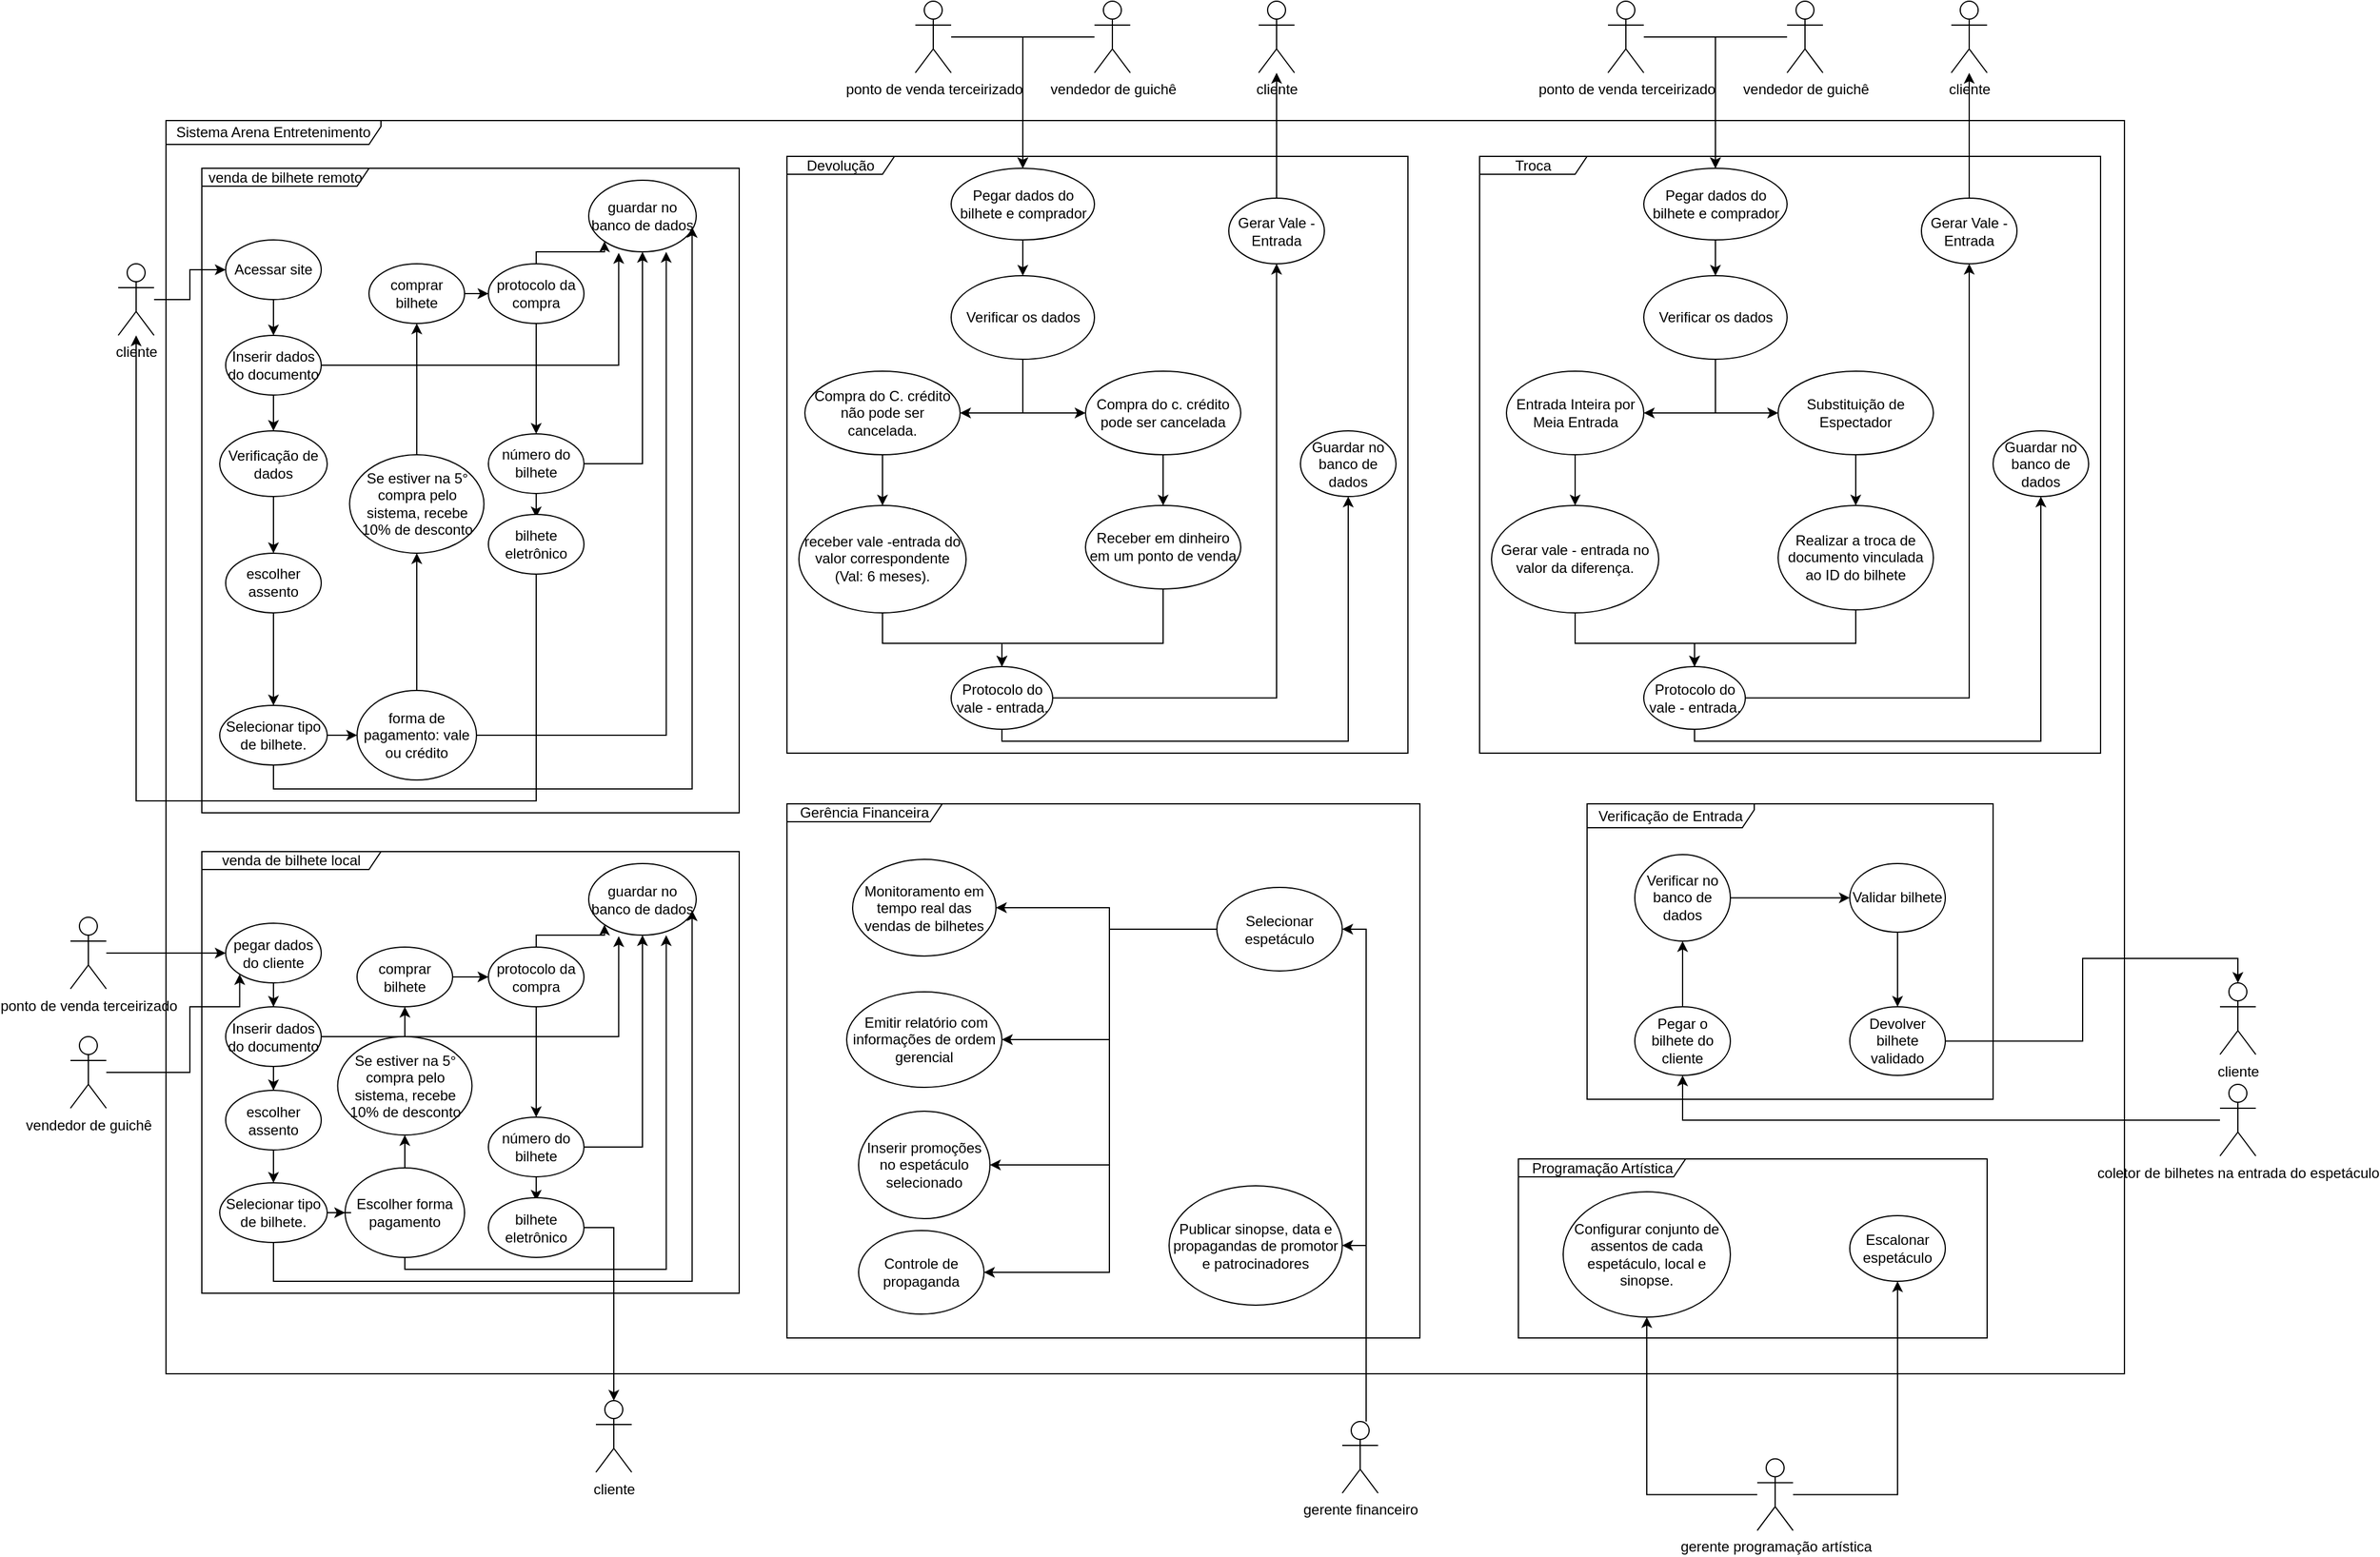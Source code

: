 <mxfile version="24.2.3" type="github">
  <diagram name="Página-1" id="bMPJOeZ_GDvLo880_cnZ">
    <mxGraphModel dx="3099" dy="2477" grid="1" gridSize="10" guides="1" tooltips="1" connect="1" arrows="1" fold="1" page="1" pageScale="1" pageWidth="827" pageHeight="1169" math="0" shadow="0">
      <root>
        <mxCell id="0" />
        <mxCell id="1" parent="0" />
        <mxCell id="1vZgLCWaHHHwiQrd-jDc-71" style="edgeStyle=orthogonalEdgeStyle;rounded=0;orthogonalLoop=1;jettySize=auto;html=1;" edge="1" parent="1" source="1vZgLCWaHHHwiQrd-jDc-1" target="1vZgLCWaHHHwiQrd-jDc-45">
          <mxGeometry relative="1" as="geometry" />
        </mxCell>
        <mxCell id="1vZgLCWaHHHwiQrd-jDc-1" value="cliente" style="shape=umlActor;verticalLabelPosition=bottom;verticalAlign=top;html=1;outlineConnect=0;" vertex="1" parent="1">
          <mxGeometry x="40" y="-130" width="30" height="60" as="geometry" />
        </mxCell>
        <mxCell id="1vZgLCWaHHHwiQrd-jDc-77" style="edgeStyle=orthogonalEdgeStyle;rounded=0;orthogonalLoop=1;jettySize=auto;html=1;entryX=0;entryY=1;entryDx=0;entryDy=0;" edge="1" parent="1" source="1vZgLCWaHHHwiQrd-jDc-2" target="1vZgLCWaHHHwiQrd-jDc-73">
          <mxGeometry relative="1" as="geometry">
            <Array as="points">
              <mxPoint x="100" y="547.5" />
              <mxPoint x="100" y="492.5" />
              <mxPoint x="141" y="492.5" />
            </Array>
          </mxGeometry>
        </mxCell>
        <mxCell id="1vZgLCWaHHHwiQrd-jDc-2" value="vendedor de guichê" style="shape=umlActor;verticalLabelPosition=bottom;verticalAlign=top;html=1;outlineConnect=0;" vertex="1" parent="1">
          <mxGeometry y="517.5" width="30" height="60" as="geometry" />
        </mxCell>
        <mxCell id="1vZgLCWaHHHwiQrd-jDc-131" style="edgeStyle=orthogonalEdgeStyle;rounded=0;orthogonalLoop=1;jettySize=auto;html=1;" edge="1" parent="1" source="1vZgLCWaHHHwiQrd-jDc-3" target="1vZgLCWaHHHwiQrd-jDc-129">
          <mxGeometry relative="1" as="geometry" />
        </mxCell>
        <mxCell id="1vZgLCWaHHHwiQrd-jDc-3" value="coletor de bilhetes na entrada do espetáculo" style="shape=umlActor;verticalLabelPosition=bottom;verticalAlign=top;html=1;outlineConnect=0;" vertex="1" parent="1">
          <mxGeometry x="1800" y="557.5" width="30" height="60" as="geometry" />
        </mxCell>
        <mxCell id="1vZgLCWaHHHwiQrd-jDc-203" style="edgeStyle=orthogonalEdgeStyle;rounded=0;orthogonalLoop=1;jettySize=auto;html=1;entryX=1;entryY=0.5;entryDx=0;entryDy=0;" edge="1" parent="1" source="1vZgLCWaHHHwiQrd-jDc-4" target="1vZgLCWaHHHwiQrd-jDc-200">
          <mxGeometry relative="1" as="geometry">
            <Array as="points">
              <mxPoint x="1085" y="428" />
            </Array>
          </mxGeometry>
        </mxCell>
        <mxCell id="1vZgLCWaHHHwiQrd-jDc-204" style="edgeStyle=orthogonalEdgeStyle;rounded=0;orthogonalLoop=1;jettySize=auto;html=1;entryX=1;entryY=0.5;entryDx=0;entryDy=0;" edge="1" parent="1" source="1vZgLCWaHHHwiQrd-jDc-4" target="1vZgLCWaHHHwiQrd-jDc-202">
          <mxGeometry relative="1" as="geometry">
            <Array as="points">
              <mxPoint x="1085" y="693" />
            </Array>
          </mxGeometry>
        </mxCell>
        <mxCell id="1vZgLCWaHHHwiQrd-jDc-4" value="gerente financeiro" style="shape=umlActor;verticalLabelPosition=bottom;verticalAlign=top;html=1;outlineConnect=0;" vertex="1" parent="1">
          <mxGeometry x="1065" y="840" width="30" height="60" as="geometry" />
        </mxCell>
        <mxCell id="1vZgLCWaHHHwiQrd-jDc-193" style="edgeStyle=orthogonalEdgeStyle;rounded=0;orthogonalLoop=1;jettySize=auto;html=1;" edge="1" parent="1" source="1vZgLCWaHHHwiQrd-jDc-5" target="1vZgLCWaHHHwiQrd-jDc-192">
          <mxGeometry relative="1" as="geometry" />
        </mxCell>
        <mxCell id="1vZgLCWaHHHwiQrd-jDc-195" style="edgeStyle=orthogonalEdgeStyle;rounded=0;orthogonalLoop=1;jettySize=auto;html=1;entryX=0.5;entryY=1;entryDx=0;entryDy=0;" edge="1" parent="1" source="1vZgLCWaHHHwiQrd-jDc-5" target="1vZgLCWaHHHwiQrd-jDc-191">
          <mxGeometry relative="1" as="geometry" />
        </mxCell>
        <mxCell id="1vZgLCWaHHHwiQrd-jDc-5" value="gerente programação artística" style="shape=umlActor;verticalLabelPosition=bottom;verticalAlign=top;html=1;outlineConnect=0;" vertex="1" parent="1">
          <mxGeometry x="1412.5" y="871.27" width="30" height="60" as="geometry" />
        </mxCell>
        <mxCell id="1vZgLCWaHHHwiQrd-jDc-76" style="edgeStyle=orthogonalEdgeStyle;rounded=0;orthogonalLoop=1;jettySize=auto;html=1;entryX=0;entryY=0.5;entryDx=0;entryDy=0;" edge="1" parent="1" source="1vZgLCWaHHHwiQrd-jDc-6" target="1vZgLCWaHHHwiQrd-jDc-73">
          <mxGeometry relative="1" as="geometry" />
        </mxCell>
        <mxCell id="1vZgLCWaHHHwiQrd-jDc-6" value="ponto de venda terceirizado" style="shape=umlActor;verticalLabelPosition=bottom;verticalAlign=top;html=1;outlineConnect=0;" vertex="1" parent="1">
          <mxGeometry y="417.5" width="30" height="60" as="geometry" />
        </mxCell>
        <mxCell id="1vZgLCWaHHHwiQrd-jDc-10" value="Sistema Arena Entretenimento" style="shape=umlFrame;whiteSpace=wrap;html=1;pointerEvents=0;width=180;height=20;" vertex="1" parent="1">
          <mxGeometry x="80" y="-250" width="1640" height="1050" as="geometry" />
        </mxCell>
        <mxCell id="1vZgLCWaHHHwiQrd-jDc-20" style="edgeStyle=orthogonalEdgeStyle;rounded=0;orthogonalLoop=1;jettySize=auto;html=1;entryX=0;entryY=0.5;entryDx=0;entryDy=0;" edge="1" parent="1" source="1vZgLCWaHHHwiQrd-jDc-11" target="1vZgLCWaHHHwiQrd-jDc-19">
          <mxGeometry relative="1" as="geometry" />
        </mxCell>
        <mxCell id="1vZgLCWaHHHwiQrd-jDc-11" value="comprar bilhete" style="ellipse;whiteSpace=wrap;html=1;" vertex="1" parent="1">
          <mxGeometry x="250" y="-130" width="80" height="50" as="geometry" />
        </mxCell>
        <mxCell id="1vZgLCWaHHHwiQrd-jDc-149" style="edgeStyle=orthogonalEdgeStyle;rounded=0;orthogonalLoop=1;jettySize=auto;html=1;entryX=0.5;entryY=0;entryDx=0;entryDy=0;" edge="1" parent="1" source="1vZgLCWaHHHwiQrd-jDc-13" target="1vZgLCWaHHHwiQrd-jDc-144">
          <mxGeometry relative="1" as="geometry" />
        </mxCell>
        <mxCell id="1vZgLCWaHHHwiQrd-jDc-13" value="Inserir dados do documento" style="ellipse;whiteSpace=wrap;html=1;" vertex="1" parent="1">
          <mxGeometry x="130" y="-70" width="80" height="50" as="geometry" />
        </mxCell>
        <mxCell id="1vZgLCWaHHHwiQrd-jDc-17" value="guardar no banco de dados" style="ellipse;whiteSpace=wrap;html=1;" vertex="1" parent="1">
          <mxGeometry x="434" y="-200" width="90" height="60" as="geometry" />
        </mxCell>
        <mxCell id="1vZgLCWaHHHwiQrd-jDc-21" style="edgeStyle=orthogonalEdgeStyle;rounded=0;orthogonalLoop=1;jettySize=auto;html=1;entryX=0;entryY=1;entryDx=0;entryDy=0;" edge="1" parent="1" source="1vZgLCWaHHHwiQrd-jDc-19" target="1vZgLCWaHHHwiQrd-jDc-17">
          <mxGeometry relative="1" as="geometry">
            <Array as="points">
              <mxPoint x="390" y="-140" />
              <mxPoint x="447" y="-140" />
            </Array>
          </mxGeometry>
        </mxCell>
        <mxCell id="1vZgLCWaHHHwiQrd-jDc-26" style="edgeStyle=orthogonalEdgeStyle;rounded=0;orthogonalLoop=1;jettySize=auto;html=1;" edge="1" parent="1" source="1vZgLCWaHHHwiQrd-jDc-19" target="1vZgLCWaHHHwiQrd-jDc-22">
          <mxGeometry relative="1" as="geometry" />
        </mxCell>
        <mxCell id="1vZgLCWaHHHwiQrd-jDc-19" value="protocolo da compra" style="ellipse;whiteSpace=wrap;html=1;" vertex="1" parent="1">
          <mxGeometry x="350" y="-130" width="80" height="50" as="geometry" />
        </mxCell>
        <mxCell id="1vZgLCWaHHHwiQrd-jDc-27" style="edgeStyle=orthogonalEdgeStyle;rounded=0;orthogonalLoop=1;jettySize=auto;html=1;entryX=0.5;entryY=0;entryDx=0;entryDy=0;" edge="1" parent="1" source="1vZgLCWaHHHwiQrd-jDc-22">
          <mxGeometry relative="1" as="geometry">
            <mxPoint x="390" y="82.46" as="targetPoint" />
          </mxGeometry>
        </mxCell>
        <mxCell id="1vZgLCWaHHHwiQrd-jDc-44" style="edgeStyle=orthogonalEdgeStyle;rounded=0;orthogonalLoop=1;jettySize=auto;html=1;entryX=0.5;entryY=1;entryDx=0;entryDy=0;" edge="1" parent="1" source="1vZgLCWaHHHwiQrd-jDc-22" target="1vZgLCWaHHHwiQrd-jDc-17">
          <mxGeometry relative="1" as="geometry" />
        </mxCell>
        <mxCell id="1vZgLCWaHHHwiQrd-jDc-22" value="número do bilhete" style="ellipse;whiteSpace=wrap;html=1;" vertex="1" parent="1">
          <mxGeometry x="350" y="12.46" width="80" height="50" as="geometry" />
        </mxCell>
        <mxCell id="1vZgLCWaHHHwiQrd-jDc-130" style="edgeStyle=orthogonalEdgeStyle;rounded=0;orthogonalLoop=1;jettySize=auto;html=1;" edge="1" parent="1" source="1vZgLCWaHHHwiQrd-jDc-24" target="1vZgLCWaHHHwiQrd-jDc-1">
          <mxGeometry relative="1" as="geometry">
            <Array as="points">
              <mxPoint x="390" y="320" />
              <mxPoint x="55" y="320" />
            </Array>
          </mxGeometry>
        </mxCell>
        <mxCell id="1vZgLCWaHHHwiQrd-jDc-24" value="bilhete eletrônico" style="ellipse;whiteSpace=wrap;html=1;" vertex="1" parent="1">
          <mxGeometry x="350" y="80" width="80" height="50" as="geometry" />
        </mxCell>
        <mxCell id="1vZgLCWaHHHwiQrd-jDc-146" style="edgeStyle=orthogonalEdgeStyle;rounded=0;orthogonalLoop=1;jettySize=auto;html=1;entryX=0.5;entryY=1;entryDx=0;entryDy=0;" edge="1" parent="1" source="1vZgLCWaHHHwiQrd-jDc-28" target="1vZgLCWaHHHwiQrd-jDc-145">
          <mxGeometry relative="1" as="geometry" />
        </mxCell>
        <mxCell id="1vZgLCWaHHHwiQrd-jDc-28" value="forma de pagamento: vale ou crédito" style="ellipse;whiteSpace=wrap;html=1;" vertex="1" parent="1">
          <mxGeometry x="240" y="227.5" width="100" height="75" as="geometry" />
        </mxCell>
        <mxCell id="1vZgLCWaHHHwiQrd-jDc-32" value="venda de bilhete remoto" style="shape=umlFrame;whiteSpace=wrap;html=1;pointerEvents=0;width=140;height=15;" vertex="1" parent="1">
          <mxGeometry x="110" y="-210" width="450" height="540" as="geometry" />
        </mxCell>
        <mxCell id="1vZgLCWaHHHwiQrd-jDc-35" style="edgeStyle=orthogonalEdgeStyle;rounded=0;orthogonalLoop=1;jettySize=auto;html=1;entryX=0;entryY=0.5;entryDx=0;entryDy=0;" edge="1" parent="1" source="1vZgLCWaHHHwiQrd-jDc-33" target="1vZgLCWaHHHwiQrd-jDc-28">
          <mxGeometry relative="1" as="geometry" />
        </mxCell>
        <mxCell id="1vZgLCWaHHHwiQrd-jDc-33" value="Selecionar tipo de bilhete." style="ellipse;whiteSpace=wrap;html=1;" vertex="1" parent="1">
          <mxGeometry x="125" y="240" width="90" height="50" as="geometry" />
        </mxCell>
        <mxCell id="1vZgLCWaHHHwiQrd-jDc-36" style="edgeStyle=orthogonalEdgeStyle;rounded=0;orthogonalLoop=1;jettySize=auto;html=1;entryX=0.721;entryY=1.001;entryDx=0;entryDy=0;entryPerimeter=0;" edge="1" parent="1" source="1vZgLCWaHHHwiQrd-jDc-28" target="1vZgLCWaHHHwiQrd-jDc-17">
          <mxGeometry relative="1" as="geometry">
            <Array as="points">
              <mxPoint x="499" y="265" />
            </Array>
          </mxGeometry>
        </mxCell>
        <mxCell id="1vZgLCWaHHHwiQrd-jDc-37" style="edgeStyle=orthogonalEdgeStyle;rounded=0;orthogonalLoop=1;jettySize=auto;html=1;entryX=0.962;entryY=0.653;entryDx=0;entryDy=0;entryPerimeter=0;" edge="1" parent="1" source="1vZgLCWaHHHwiQrd-jDc-33" target="1vZgLCWaHHHwiQrd-jDc-17">
          <mxGeometry relative="1" as="geometry">
            <Array as="points">
              <mxPoint x="170" y="310" />
              <mxPoint x="521" y="310" />
            </Array>
          </mxGeometry>
        </mxCell>
        <mxCell id="1vZgLCWaHHHwiQrd-jDc-41" style="edgeStyle=orthogonalEdgeStyle;rounded=0;orthogonalLoop=1;jettySize=auto;html=1;" edge="1" parent="1" source="1vZgLCWaHHHwiQrd-jDc-39" target="1vZgLCWaHHHwiQrd-jDc-33">
          <mxGeometry relative="1" as="geometry" />
        </mxCell>
        <mxCell id="1vZgLCWaHHHwiQrd-jDc-39" value="escolher assento" style="ellipse;whiteSpace=wrap;html=1;" vertex="1" parent="1">
          <mxGeometry x="130" y="112.46" width="80" height="50" as="geometry" />
        </mxCell>
        <mxCell id="1vZgLCWaHHHwiQrd-jDc-43" style="edgeStyle=orthogonalEdgeStyle;rounded=0;orthogonalLoop=1;jettySize=auto;html=1;entryX=0.279;entryY=1.015;entryDx=0;entryDy=0;entryPerimeter=0;" edge="1" parent="1" source="1vZgLCWaHHHwiQrd-jDc-13" target="1vZgLCWaHHHwiQrd-jDc-17">
          <mxGeometry relative="1" as="geometry" />
        </mxCell>
        <mxCell id="1vZgLCWaHHHwiQrd-jDc-70" style="edgeStyle=orthogonalEdgeStyle;rounded=0;orthogonalLoop=1;jettySize=auto;html=1;entryX=0.5;entryY=0;entryDx=0;entryDy=0;" edge="1" parent="1" source="1vZgLCWaHHHwiQrd-jDc-45" target="1vZgLCWaHHHwiQrd-jDc-13">
          <mxGeometry relative="1" as="geometry" />
        </mxCell>
        <mxCell id="1vZgLCWaHHHwiQrd-jDc-45" value="Acessar site" style="ellipse;whiteSpace=wrap;html=1;" vertex="1" parent="1">
          <mxGeometry x="130" y="-150" width="80" height="50" as="geometry" />
        </mxCell>
        <mxCell id="1vZgLCWaHHHwiQrd-jDc-46" value="cliente" style="shape=umlActor;verticalLabelPosition=bottom;verticalAlign=top;html=1;outlineConnect=0;" vertex="1" parent="1">
          <mxGeometry x="440" y="822.5" width="30" height="60" as="geometry" />
        </mxCell>
        <mxCell id="1vZgLCWaHHHwiQrd-jDc-47" style="edgeStyle=orthogonalEdgeStyle;rounded=0;orthogonalLoop=1;jettySize=auto;html=1;entryX=0;entryY=0.5;entryDx=0;entryDy=0;" edge="1" parent="1" source="1vZgLCWaHHHwiQrd-jDc-48" target="1vZgLCWaHHHwiQrd-jDc-54">
          <mxGeometry relative="1" as="geometry" />
        </mxCell>
        <mxCell id="1vZgLCWaHHHwiQrd-jDc-48" value="comprar bilhete" style="ellipse;whiteSpace=wrap;html=1;" vertex="1" parent="1">
          <mxGeometry x="240" y="442.5" width="80" height="50" as="geometry" />
        </mxCell>
        <mxCell id="1vZgLCWaHHHwiQrd-jDc-49" style="edgeStyle=orthogonalEdgeStyle;rounded=0;orthogonalLoop=1;jettySize=auto;html=1;entryX=0.5;entryY=0;entryDx=0;entryDy=0;" edge="1" parent="1" source="1vZgLCWaHHHwiQrd-jDc-50" target="1vZgLCWaHHHwiQrd-jDc-68">
          <mxGeometry relative="1" as="geometry" />
        </mxCell>
        <mxCell id="1vZgLCWaHHHwiQrd-jDc-50" value="Inserir dados do documento" style="ellipse;whiteSpace=wrap;html=1;" vertex="1" parent="1">
          <mxGeometry x="130" y="492.5" width="80" height="50" as="geometry" />
        </mxCell>
        <mxCell id="1vZgLCWaHHHwiQrd-jDc-51" value="guardar no banco de dados" style="ellipse;whiteSpace=wrap;html=1;" vertex="1" parent="1">
          <mxGeometry x="434" y="372.5" width="90" height="60" as="geometry" />
        </mxCell>
        <mxCell id="1vZgLCWaHHHwiQrd-jDc-52" style="edgeStyle=orthogonalEdgeStyle;rounded=0;orthogonalLoop=1;jettySize=auto;html=1;entryX=0;entryY=1;entryDx=0;entryDy=0;" edge="1" parent="1" source="1vZgLCWaHHHwiQrd-jDc-54" target="1vZgLCWaHHHwiQrd-jDc-51">
          <mxGeometry relative="1" as="geometry">
            <Array as="points">
              <mxPoint x="390" y="432.5" />
              <mxPoint x="447" y="432.5" />
            </Array>
          </mxGeometry>
        </mxCell>
        <mxCell id="1vZgLCWaHHHwiQrd-jDc-53" style="edgeStyle=orthogonalEdgeStyle;rounded=0;orthogonalLoop=1;jettySize=auto;html=1;" edge="1" parent="1" source="1vZgLCWaHHHwiQrd-jDc-54" target="1vZgLCWaHHHwiQrd-jDc-57">
          <mxGeometry relative="1" as="geometry" />
        </mxCell>
        <mxCell id="1vZgLCWaHHHwiQrd-jDc-54" value="protocolo da compra" style="ellipse;whiteSpace=wrap;html=1;" vertex="1" parent="1">
          <mxGeometry x="350" y="442.5" width="80" height="50" as="geometry" />
        </mxCell>
        <mxCell id="1vZgLCWaHHHwiQrd-jDc-55" style="edgeStyle=orthogonalEdgeStyle;rounded=0;orthogonalLoop=1;jettySize=auto;html=1;entryX=0.5;entryY=0;entryDx=0;entryDy=0;" edge="1" parent="1" source="1vZgLCWaHHHwiQrd-jDc-57">
          <mxGeometry relative="1" as="geometry">
            <mxPoint x="390" y="654.96" as="targetPoint" />
          </mxGeometry>
        </mxCell>
        <mxCell id="1vZgLCWaHHHwiQrd-jDc-56" style="edgeStyle=orthogonalEdgeStyle;rounded=0;orthogonalLoop=1;jettySize=auto;html=1;entryX=0.5;entryY=1;entryDx=0;entryDy=0;" edge="1" parent="1" source="1vZgLCWaHHHwiQrd-jDc-57" target="1vZgLCWaHHHwiQrd-jDc-51">
          <mxGeometry relative="1" as="geometry" />
        </mxCell>
        <mxCell id="1vZgLCWaHHHwiQrd-jDc-57" value="número do bilhete" style="ellipse;whiteSpace=wrap;html=1;" vertex="1" parent="1">
          <mxGeometry x="350" y="584.96" width="80" height="50" as="geometry" />
        </mxCell>
        <mxCell id="1vZgLCWaHHHwiQrd-jDc-58" style="edgeStyle=orthogonalEdgeStyle;rounded=0;orthogonalLoop=1;jettySize=auto;html=1;" edge="1" parent="1" source="1vZgLCWaHHHwiQrd-jDc-59" target="1vZgLCWaHHHwiQrd-jDc-46">
          <mxGeometry relative="1" as="geometry" />
        </mxCell>
        <mxCell id="1vZgLCWaHHHwiQrd-jDc-59" value="bilhete eletrônico" style="ellipse;whiteSpace=wrap;html=1;" vertex="1" parent="1">
          <mxGeometry x="350" y="652.5" width="80" height="50" as="geometry" />
        </mxCell>
        <mxCell id="1vZgLCWaHHHwiQrd-jDc-151" style="edgeStyle=orthogonalEdgeStyle;rounded=0;orthogonalLoop=1;jettySize=auto;html=1;entryX=0.5;entryY=1;entryDx=0;entryDy=0;" edge="1" parent="1" source="1vZgLCWaHHHwiQrd-jDc-61" target="1vZgLCWaHHHwiQrd-jDc-150">
          <mxGeometry relative="1" as="geometry" />
        </mxCell>
        <mxCell id="1vZgLCWaHHHwiQrd-jDc-61" value="Escolher forma pagamento" style="ellipse;whiteSpace=wrap;html=1;" vertex="1" parent="1">
          <mxGeometry x="230" y="627.5" width="100" height="75" as="geometry" />
        </mxCell>
        <mxCell id="1vZgLCWaHHHwiQrd-jDc-62" value="venda de bilhete local" style="shape=umlFrame;whiteSpace=wrap;html=1;pointerEvents=0;width=150;height=15;" vertex="1" parent="1">
          <mxGeometry x="110" y="362.5" width="450" height="370" as="geometry" />
        </mxCell>
        <mxCell id="1vZgLCWaHHHwiQrd-jDc-63" style="edgeStyle=orthogonalEdgeStyle;rounded=0;orthogonalLoop=1;jettySize=auto;html=1;entryX=0;entryY=0.5;entryDx=0;entryDy=0;" edge="1" parent="1" source="1vZgLCWaHHHwiQrd-jDc-64" target="1vZgLCWaHHHwiQrd-jDc-61">
          <mxGeometry relative="1" as="geometry" />
        </mxCell>
        <mxCell id="1vZgLCWaHHHwiQrd-jDc-64" value="Selecionar tipo de bilhete." style="ellipse;whiteSpace=wrap;html=1;" vertex="1" parent="1">
          <mxGeometry x="125" y="640" width="90" height="50" as="geometry" />
        </mxCell>
        <mxCell id="1vZgLCWaHHHwiQrd-jDc-65" style="edgeStyle=orthogonalEdgeStyle;rounded=0;orthogonalLoop=1;jettySize=auto;html=1;entryX=0.721;entryY=1.001;entryDx=0;entryDy=0;entryPerimeter=0;" edge="1" parent="1" source="1vZgLCWaHHHwiQrd-jDc-61" target="1vZgLCWaHHHwiQrd-jDc-51">
          <mxGeometry relative="1" as="geometry">
            <Array as="points">
              <mxPoint x="280" y="712.5" />
              <mxPoint x="499" y="712.5" />
            </Array>
          </mxGeometry>
        </mxCell>
        <mxCell id="1vZgLCWaHHHwiQrd-jDc-66" style="edgeStyle=orthogonalEdgeStyle;rounded=0;orthogonalLoop=1;jettySize=auto;html=1;entryX=0.962;entryY=0.653;entryDx=0;entryDy=0;entryPerimeter=0;" edge="1" parent="1" source="1vZgLCWaHHHwiQrd-jDc-64" target="1vZgLCWaHHHwiQrd-jDc-51">
          <mxGeometry relative="1" as="geometry">
            <Array as="points">
              <mxPoint x="170" y="722.5" />
              <mxPoint x="521" y="722.5" />
            </Array>
          </mxGeometry>
        </mxCell>
        <mxCell id="1vZgLCWaHHHwiQrd-jDc-67" style="edgeStyle=orthogonalEdgeStyle;rounded=0;orthogonalLoop=1;jettySize=auto;html=1;" edge="1" parent="1" source="1vZgLCWaHHHwiQrd-jDc-68" target="1vZgLCWaHHHwiQrd-jDc-64">
          <mxGeometry relative="1" as="geometry" />
        </mxCell>
        <mxCell id="1vZgLCWaHHHwiQrd-jDc-68" value="escolher assento" style="ellipse;whiteSpace=wrap;html=1;" vertex="1" parent="1">
          <mxGeometry x="130" y="562.5" width="80" height="50" as="geometry" />
        </mxCell>
        <mxCell id="1vZgLCWaHHHwiQrd-jDc-69" style="edgeStyle=orthogonalEdgeStyle;rounded=0;orthogonalLoop=1;jettySize=auto;html=1;entryX=0.279;entryY=1.015;entryDx=0;entryDy=0;entryPerimeter=0;" edge="1" parent="1" source="1vZgLCWaHHHwiQrd-jDc-50" target="1vZgLCWaHHHwiQrd-jDc-51">
          <mxGeometry relative="1" as="geometry" />
        </mxCell>
        <mxCell id="1vZgLCWaHHHwiQrd-jDc-74" style="edgeStyle=orthogonalEdgeStyle;rounded=0;orthogonalLoop=1;jettySize=auto;html=1;" edge="1" parent="1" source="1vZgLCWaHHHwiQrd-jDc-73" target="1vZgLCWaHHHwiQrd-jDc-50">
          <mxGeometry relative="1" as="geometry" />
        </mxCell>
        <mxCell id="1vZgLCWaHHHwiQrd-jDc-73" value="pegar dados do cliente" style="ellipse;whiteSpace=wrap;html=1;" vertex="1" parent="1">
          <mxGeometry x="130" y="422.5" width="80" height="50" as="geometry" />
        </mxCell>
        <mxCell id="1vZgLCWaHHHwiQrd-jDc-80" value="Guardar no banco de dados" style="ellipse;whiteSpace=wrap;html=1;" vertex="1" parent="1">
          <mxGeometry x="1030" y="10" width="80" height="55" as="geometry" />
        </mxCell>
        <mxCell id="1vZgLCWaHHHwiQrd-jDc-81" style="edgeStyle=orthogonalEdgeStyle;rounded=0;orthogonalLoop=1;jettySize=auto;html=1;entryX=0.5;entryY=0;entryDx=0;entryDy=0;" edge="1" parent="1" source="1vZgLCWaHHHwiQrd-jDc-82" target="1vZgLCWaHHHwiQrd-jDc-100">
          <mxGeometry relative="1" as="geometry">
            <Array as="points">
              <mxPoint x="680" y="188" />
              <mxPoint x="780" y="188" />
            </Array>
          </mxGeometry>
        </mxCell>
        <mxCell id="1vZgLCWaHHHwiQrd-jDc-82" value="receber vale -entrada do valor correspondente (Val: 6 meses)." style="ellipse;whiteSpace=wrap;html=1;" vertex="1" parent="1">
          <mxGeometry x="610" y="72.46" width="140" height="90" as="geometry" />
        </mxCell>
        <mxCell id="1vZgLCWaHHHwiQrd-jDc-94" value="Devolução" style="shape=umlFrame;whiteSpace=wrap;html=1;pointerEvents=0;width=90;height=15;" vertex="1" parent="1">
          <mxGeometry x="600" y="-220" width="520" height="500" as="geometry" />
        </mxCell>
        <mxCell id="1vZgLCWaHHHwiQrd-jDc-108" style="edgeStyle=orthogonalEdgeStyle;rounded=0;orthogonalLoop=1;jettySize=auto;html=1;entryX=0.5;entryY=1;entryDx=0;entryDy=0;" edge="1" parent="1" source="1vZgLCWaHHHwiQrd-jDc-100" target="1vZgLCWaHHHwiQrd-jDc-80">
          <mxGeometry relative="1" as="geometry">
            <Array as="points">
              <mxPoint x="780" y="270" />
              <mxPoint x="1070" y="270" />
            </Array>
          </mxGeometry>
        </mxCell>
        <mxCell id="1vZgLCWaHHHwiQrd-jDc-121" style="edgeStyle=orthogonalEdgeStyle;rounded=0;orthogonalLoop=1;jettySize=auto;html=1;entryX=0.5;entryY=1;entryDx=0;entryDy=0;" edge="1" parent="1" source="1vZgLCWaHHHwiQrd-jDc-100" target="1vZgLCWaHHHwiQrd-jDc-120">
          <mxGeometry relative="1" as="geometry">
            <Array as="points">
              <mxPoint x="1010" y="234" />
              <mxPoint x="1010" y="-130" />
            </Array>
          </mxGeometry>
        </mxCell>
        <mxCell id="1vZgLCWaHHHwiQrd-jDc-100" value="Protocolo do vale - entrada." style="ellipse;whiteSpace=wrap;html=1;" vertex="1" parent="1">
          <mxGeometry x="737.5" y="207.5" width="85" height="52.5" as="geometry" />
        </mxCell>
        <mxCell id="1vZgLCWaHHHwiQrd-jDc-102" style="edgeStyle=orthogonalEdgeStyle;rounded=0;orthogonalLoop=1;jettySize=auto;html=1;" edge="1" parent="1" source="1vZgLCWaHHHwiQrd-jDc-103" target="1vZgLCWaHHHwiQrd-jDc-82">
          <mxGeometry relative="1" as="geometry" />
        </mxCell>
        <mxCell id="1vZgLCWaHHHwiQrd-jDc-103" value="Compra do C. crédito não pode ser cancelada." style="ellipse;whiteSpace=wrap;html=1;" vertex="1" parent="1">
          <mxGeometry x="615" y="-40" width="130" height="70" as="geometry" />
        </mxCell>
        <mxCell id="1vZgLCWaHHHwiQrd-jDc-106" style="edgeStyle=orthogonalEdgeStyle;rounded=0;orthogonalLoop=1;jettySize=auto;html=1;entryX=0.5;entryY=0;entryDx=0;entryDy=0;" edge="1" parent="1" source="1vZgLCWaHHHwiQrd-jDc-104" target="1vZgLCWaHHHwiQrd-jDc-100">
          <mxGeometry relative="1" as="geometry">
            <Array as="points">
              <mxPoint x="775" y="188" />
              <mxPoint x="703" y="188" />
            </Array>
          </mxGeometry>
        </mxCell>
        <mxCell id="1vZgLCWaHHHwiQrd-jDc-104" value="Receber em dinheiro em um ponto de venda" style="ellipse;whiteSpace=wrap;html=1;" vertex="1" parent="1">
          <mxGeometry x="850" y="72.46" width="130" height="70" as="geometry" />
        </mxCell>
        <mxCell id="1vZgLCWaHHHwiQrd-jDc-118" style="edgeStyle=orthogonalEdgeStyle;rounded=0;orthogonalLoop=1;jettySize=auto;html=1;entryX=0.5;entryY=0;entryDx=0;entryDy=0;" edge="1" parent="1" source="1vZgLCWaHHHwiQrd-jDc-109" target="1vZgLCWaHHHwiQrd-jDc-104">
          <mxGeometry relative="1" as="geometry" />
        </mxCell>
        <mxCell id="1vZgLCWaHHHwiQrd-jDc-109" value="Compra do c. crédito pode ser cancelada" style="ellipse;whiteSpace=wrap;html=1;" vertex="1" parent="1">
          <mxGeometry x="850" y="-40" width="130" height="70" as="geometry" />
        </mxCell>
        <mxCell id="1vZgLCWaHHHwiQrd-jDc-116" style="edgeStyle=orthogonalEdgeStyle;rounded=0;orthogonalLoop=1;jettySize=auto;html=1;entryX=1;entryY=0.5;entryDx=0;entryDy=0;" edge="1" parent="1" source="1vZgLCWaHHHwiQrd-jDc-110" target="1vZgLCWaHHHwiQrd-jDc-103">
          <mxGeometry relative="1" as="geometry" />
        </mxCell>
        <mxCell id="1vZgLCWaHHHwiQrd-jDc-117" style="edgeStyle=orthogonalEdgeStyle;rounded=0;orthogonalLoop=1;jettySize=auto;html=1;entryX=0;entryY=0.5;entryDx=0;entryDy=0;" edge="1" parent="1" source="1vZgLCWaHHHwiQrd-jDc-110" target="1vZgLCWaHHHwiQrd-jDc-109">
          <mxGeometry relative="1" as="geometry">
            <Array as="points">
              <mxPoint x="798" y="-5" />
            </Array>
          </mxGeometry>
        </mxCell>
        <mxCell id="1vZgLCWaHHHwiQrd-jDc-110" value="Verificar os dados" style="ellipse;whiteSpace=wrap;html=1;" vertex="1" parent="1">
          <mxGeometry x="737.5" y="-120" width="120" height="70" as="geometry" />
        </mxCell>
        <mxCell id="1vZgLCWaHHHwiQrd-jDc-115" style="edgeStyle=orthogonalEdgeStyle;rounded=0;orthogonalLoop=1;jettySize=auto;html=1;entryX=0.5;entryY=0;entryDx=0;entryDy=0;" edge="1" parent="1" source="1vZgLCWaHHHwiQrd-jDc-111" target="1vZgLCWaHHHwiQrd-jDc-110">
          <mxGeometry relative="1" as="geometry" />
        </mxCell>
        <mxCell id="1vZgLCWaHHHwiQrd-jDc-111" value="Pegar dados do bilhete e comprador" style="ellipse;whiteSpace=wrap;html=1;" vertex="1" parent="1">
          <mxGeometry x="737.5" y="-210" width="120" height="60" as="geometry" />
        </mxCell>
        <mxCell id="1vZgLCWaHHHwiQrd-jDc-119" value="cliente" style="shape=umlActor;verticalLabelPosition=bottom;verticalAlign=top;html=1;outlineConnect=0;" vertex="1" parent="1">
          <mxGeometry x="995" y="-350" width="30" height="60" as="geometry" />
        </mxCell>
        <mxCell id="1vZgLCWaHHHwiQrd-jDc-122" style="edgeStyle=orthogonalEdgeStyle;rounded=0;orthogonalLoop=1;jettySize=auto;html=1;" edge="1" parent="1" source="1vZgLCWaHHHwiQrd-jDc-120" target="1vZgLCWaHHHwiQrd-jDc-119">
          <mxGeometry relative="1" as="geometry" />
        </mxCell>
        <mxCell id="1vZgLCWaHHHwiQrd-jDc-120" value="Gerar Vale - Entrada" style="ellipse;whiteSpace=wrap;html=1;" vertex="1" parent="1">
          <mxGeometry x="970" y="-185" width="80" height="55" as="geometry" />
        </mxCell>
        <mxCell id="1vZgLCWaHHHwiQrd-jDc-126" style="edgeStyle=orthogonalEdgeStyle;rounded=0;orthogonalLoop=1;jettySize=auto;html=1;entryX=0.5;entryY=0;entryDx=0;entryDy=0;" edge="1" parent="1" source="1vZgLCWaHHHwiQrd-jDc-123" target="1vZgLCWaHHHwiQrd-jDc-111">
          <mxGeometry relative="1" as="geometry">
            <Array as="points">
              <mxPoint x="798" y="-320" />
            </Array>
          </mxGeometry>
        </mxCell>
        <mxCell id="1vZgLCWaHHHwiQrd-jDc-123" value="vendedor de guichê" style="shape=umlActor;verticalLabelPosition=bottom;verticalAlign=top;html=1;outlineConnect=0;" vertex="1" parent="1">
          <mxGeometry x="857.5" y="-350" width="30" height="60" as="geometry" />
        </mxCell>
        <mxCell id="1vZgLCWaHHHwiQrd-jDc-125" style="edgeStyle=orthogonalEdgeStyle;rounded=0;orthogonalLoop=1;jettySize=auto;html=1;entryX=0.5;entryY=0;entryDx=0;entryDy=0;" edge="1" parent="1" source="1vZgLCWaHHHwiQrd-jDc-124" target="1vZgLCWaHHHwiQrd-jDc-111">
          <mxGeometry relative="1" as="geometry">
            <Array as="points">
              <mxPoint x="798" y="-320" />
            </Array>
          </mxGeometry>
        </mxCell>
        <mxCell id="1vZgLCWaHHHwiQrd-jDc-124" value="ponto de venda terceirizado" style="shape=umlActor;verticalLabelPosition=bottom;verticalAlign=top;html=1;outlineConnect=0;" vertex="1" parent="1">
          <mxGeometry x="707.5" y="-350" width="30" height="60" as="geometry" />
        </mxCell>
        <mxCell id="1vZgLCWaHHHwiQrd-jDc-127" value="Verificação de Entrada" style="shape=umlFrame;whiteSpace=wrap;html=1;pointerEvents=0;width=140;height=20;" vertex="1" parent="1">
          <mxGeometry x="1270" y="322.5" width="340" height="247.5" as="geometry" />
        </mxCell>
        <mxCell id="1vZgLCWaHHHwiQrd-jDc-133" style="edgeStyle=orthogonalEdgeStyle;rounded=0;orthogonalLoop=1;jettySize=auto;html=1;" edge="1" parent="1" source="1vZgLCWaHHHwiQrd-jDc-129" target="1vZgLCWaHHHwiQrd-jDc-132">
          <mxGeometry relative="1" as="geometry" />
        </mxCell>
        <mxCell id="1vZgLCWaHHHwiQrd-jDc-129" value="Pegar o bilhete do cliente" style="ellipse;whiteSpace=wrap;html=1;" vertex="1" parent="1">
          <mxGeometry x="1310" y="492.5" width="80" height="57.5" as="geometry" />
        </mxCell>
        <mxCell id="1vZgLCWaHHHwiQrd-jDc-135" style="edgeStyle=orthogonalEdgeStyle;rounded=0;orthogonalLoop=1;jettySize=auto;html=1;entryX=0;entryY=0.5;entryDx=0;entryDy=0;" edge="1" parent="1" source="1vZgLCWaHHHwiQrd-jDc-132" target="1vZgLCWaHHHwiQrd-jDc-134">
          <mxGeometry relative="1" as="geometry" />
        </mxCell>
        <mxCell id="1vZgLCWaHHHwiQrd-jDc-132" value="Verificar no banco de dados" style="ellipse;whiteSpace=wrap;html=1;" vertex="1" parent="1">
          <mxGeometry x="1310" y="365" width="80" height="72.46" as="geometry" />
        </mxCell>
        <mxCell id="1vZgLCWaHHHwiQrd-jDc-140" style="edgeStyle=orthogonalEdgeStyle;rounded=0;orthogonalLoop=1;jettySize=auto;html=1;" edge="1" parent="1" source="1vZgLCWaHHHwiQrd-jDc-134" target="1vZgLCWaHHHwiQrd-jDc-139">
          <mxGeometry relative="1" as="geometry" />
        </mxCell>
        <mxCell id="1vZgLCWaHHHwiQrd-jDc-134" value="Validar bilhete" style="ellipse;whiteSpace=wrap;html=1;" vertex="1" parent="1">
          <mxGeometry x="1490" y="372.48" width="80" height="57.5" as="geometry" />
        </mxCell>
        <mxCell id="1vZgLCWaHHHwiQrd-jDc-136" value="cliente" style="shape=umlActor;verticalLabelPosition=bottom;verticalAlign=top;html=1;" vertex="1" parent="1">
          <mxGeometry x="1800" y="472.5" width="30" height="60" as="geometry" />
        </mxCell>
        <mxCell id="1vZgLCWaHHHwiQrd-jDc-139" value="Devolver bilhete validado" style="ellipse;whiteSpace=wrap;html=1;" vertex="1" parent="1">
          <mxGeometry x="1490" y="492.5" width="80" height="57.5" as="geometry" />
        </mxCell>
        <mxCell id="1vZgLCWaHHHwiQrd-jDc-142" style="edgeStyle=orthogonalEdgeStyle;rounded=0;orthogonalLoop=1;jettySize=auto;html=1;entryX=0.5;entryY=0;entryDx=0;entryDy=0;entryPerimeter=0;" edge="1" parent="1" source="1vZgLCWaHHHwiQrd-jDc-139" target="1vZgLCWaHHHwiQrd-jDc-136">
          <mxGeometry relative="1" as="geometry">
            <Array as="points">
              <mxPoint x="1685" y="521" />
              <mxPoint x="1685" y="452" />
              <mxPoint x="1815" y="452" />
            </Array>
          </mxGeometry>
        </mxCell>
        <mxCell id="1vZgLCWaHHHwiQrd-jDc-148" style="edgeStyle=orthogonalEdgeStyle;rounded=0;orthogonalLoop=1;jettySize=auto;html=1;" edge="1" parent="1" source="1vZgLCWaHHHwiQrd-jDc-144" target="1vZgLCWaHHHwiQrd-jDc-39">
          <mxGeometry relative="1" as="geometry" />
        </mxCell>
        <mxCell id="1vZgLCWaHHHwiQrd-jDc-144" value="Verificação de dados" style="ellipse;whiteSpace=wrap;html=1;" vertex="1" parent="1">
          <mxGeometry x="125" y="10" width="90" height="55" as="geometry" />
        </mxCell>
        <mxCell id="1vZgLCWaHHHwiQrd-jDc-147" style="edgeStyle=orthogonalEdgeStyle;rounded=0;orthogonalLoop=1;jettySize=auto;html=1;entryX=0.5;entryY=1;entryDx=0;entryDy=0;" edge="1" parent="1" source="1vZgLCWaHHHwiQrd-jDc-145" target="1vZgLCWaHHHwiQrd-jDc-11">
          <mxGeometry relative="1" as="geometry" />
        </mxCell>
        <mxCell id="1vZgLCWaHHHwiQrd-jDc-145" value="Se estiver na 5° compra pelo sistema, recebe 10% de desconto" style="ellipse;whiteSpace=wrap;html=1;" vertex="1" parent="1">
          <mxGeometry x="233.75" y="30" width="112.5" height="82.46" as="geometry" />
        </mxCell>
        <mxCell id="1vZgLCWaHHHwiQrd-jDc-152" style="edgeStyle=orthogonalEdgeStyle;rounded=0;orthogonalLoop=1;jettySize=auto;html=1;entryX=0.5;entryY=1;entryDx=0;entryDy=0;" edge="1" parent="1" source="1vZgLCWaHHHwiQrd-jDc-150" target="1vZgLCWaHHHwiQrd-jDc-48">
          <mxGeometry relative="1" as="geometry" />
        </mxCell>
        <mxCell id="1vZgLCWaHHHwiQrd-jDc-150" value="Se estiver na 5° compra pelo sistema, recebe 10% de desconto" style="ellipse;whiteSpace=wrap;html=1;" vertex="1" parent="1">
          <mxGeometry x="223.75" y="517.5" width="112.5" height="82.46" as="geometry" />
        </mxCell>
        <mxCell id="1vZgLCWaHHHwiQrd-jDc-163" value="Guardar no banco de dados" style="ellipse;whiteSpace=wrap;html=1;" vertex="1" parent="1">
          <mxGeometry x="1610" y="10" width="80" height="55" as="geometry" />
        </mxCell>
        <mxCell id="1vZgLCWaHHHwiQrd-jDc-164" style="edgeStyle=orthogonalEdgeStyle;rounded=0;orthogonalLoop=1;jettySize=auto;html=1;entryX=0.5;entryY=0;entryDx=0;entryDy=0;" edge="1" parent="1" source="1vZgLCWaHHHwiQrd-jDc-165" target="1vZgLCWaHHHwiQrd-jDc-169">
          <mxGeometry relative="1" as="geometry">
            <Array as="points">
              <mxPoint x="1260" y="188" />
              <mxPoint x="1360" y="188" />
            </Array>
          </mxGeometry>
        </mxCell>
        <mxCell id="1vZgLCWaHHHwiQrd-jDc-165" value="Gerar vale - entrada no valor da diferença." style="ellipse;whiteSpace=wrap;html=1;" vertex="1" parent="1">
          <mxGeometry x="1190" y="72.46" width="140" height="90" as="geometry" />
        </mxCell>
        <mxCell id="1vZgLCWaHHHwiQrd-jDc-166" value="Troca" style="shape=umlFrame;whiteSpace=wrap;html=1;pointerEvents=0;width=90;height=15;" vertex="1" parent="1">
          <mxGeometry x="1180" y="-220" width="520" height="500" as="geometry" />
        </mxCell>
        <mxCell id="1vZgLCWaHHHwiQrd-jDc-167" style="edgeStyle=orthogonalEdgeStyle;rounded=0;orthogonalLoop=1;jettySize=auto;html=1;entryX=0.5;entryY=1;entryDx=0;entryDy=0;" edge="1" parent="1" source="1vZgLCWaHHHwiQrd-jDc-169" target="1vZgLCWaHHHwiQrd-jDc-163">
          <mxGeometry relative="1" as="geometry">
            <Array as="points">
              <mxPoint x="1360" y="270" />
              <mxPoint x="1650" y="270" />
            </Array>
          </mxGeometry>
        </mxCell>
        <mxCell id="1vZgLCWaHHHwiQrd-jDc-168" style="edgeStyle=orthogonalEdgeStyle;rounded=0;orthogonalLoop=1;jettySize=auto;html=1;entryX=0.5;entryY=1;entryDx=0;entryDy=0;" edge="1" parent="1" source="1vZgLCWaHHHwiQrd-jDc-169" target="1vZgLCWaHHHwiQrd-jDc-183">
          <mxGeometry relative="1" as="geometry">
            <Array as="points">
              <mxPoint x="1590" y="234" />
              <mxPoint x="1590" y="-130" />
            </Array>
          </mxGeometry>
        </mxCell>
        <mxCell id="1vZgLCWaHHHwiQrd-jDc-169" value="Protocolo do vale - entrada." style="ellipse;whiteSpace=wrap;html=1;" vertex="1" parent="1">
          <mxGeometry x="1317.5" y="207.5" width="85" height="52.5" as="geometry" />
        </mxCell>
        <mxCell id="1vZgLCWaHHHwiQrd-jDc-170" style="edgeStyle=orthogonalEdgeStyle;rounded=0;orthogonalLoop=1;jettySize=auto;html=1;" edge="1" parent="1" source="1vZgLCWaHHHwiQrd-jDc-171" target="1vZgLCWaHHHwiQrd-jDc-165">
          <mxGeometry relative="1" as="geometry" />
        </mxCell>
        <mxCell id="1vZgLCWaHHHwiQrd-jDc-171" value="Entrada Inteira por Meia Entrada" style="ellipse;whiteSpace=wrap;html=1;" vertex="1" parent="1">
          <mxGeometry x="1202.5" y="-40" width="115" height="70" as="geometry" />
        </mxCell>
        <mxCell id="1vZgLCWaHHHwiQrd-jDc-172" style="edgeStyle=orthogonalEdgeStyle;rounded=0;orthogonalLoop=1;jettySize=auto;html=1;entryX=0.5;entryY=0;entryDx=0;entryDy=0;" edge="1" parent="1" source="1vZgLCWaHHHwiQrd-jDc-173" target="1vZgLCWaHHHwiQrd-jDc-169">
          <mxGeometry relative="1" as="geometry">
            <Array as="points">
              <mxPoint x="1355" y="188" />
              <mxPoint x="1283" y="188" />
            </Array>
          </mxGeometry>
        </mxCell>
        <mxCell id="1vZgLCWaHHHwiQrd-jDc-173" value="Realizar a troca de documento vinculada ao ID do bilhete" style="ellipse;whiteSpace=wrap;html=1;" vertex="1" parent="1">
          <mxGeometry x="1430" y="72.46" width="130" height="87.54" as="geometry" />
        </mxCell>
        <mxCell id="1vZgLCWaHHHwiQrd-jDc-174" style="edgeStyle=orthogonalEdgeStyle;rounded=0;orthogonalLoop=1;jettySize=auto;html=1;entryX=0.5;entryY=0;entryDx=0;entryDy=0;" edge="1" parent="1" source="1vZgLCWaHHHwiQrd-jDc-175" target="1vZgLCWaHHHwiQrd-jDc-173">
          <mxGeometry relative="1" as="geometry" />
        </mxCell>
        <mxCell id="1vZgLCWaHHHwiQrd-jDc-175" value="Substituição de Espectador" style="ellipse;whiteSpace=wrap;html=1;" vertex="1" parent="1">
          <mxGeometry x="1430" y="-40" width="130" height="70" as="geometry" />
        </mxCell>
        <mxCell id="1vZgLCWaHHHwiQrd-jDc-177" style="edgeStyle=orthogonalEdgeStyle;rounded=0;orthogonalLoop=1;jettySize=auto;html=1;entryX=0;entryY=0.5;entryDx=0;entryDy=0;" edge="1" parent="1" source="1vZgLCWaHHHwiQrd-jDc-178" target="1vZgLCWaHHHwiQrd-jDc-175">
          <mxGeometry relative="1" as="geometry">
            <Array as="points">
              <mxPoint x="1378" y="-5" />
            </Array>
          </mxGeometry>
        </mxCell>
        <mxCell id="1vZgLCWaHHHwiQrd-jDc-188" style="edgeStyle=orthogonalEdgeStyle;rounded=0;orthogonalLoop=1;jettySize=auto;html=1;entryX=1;entryY=0.5;entryDx=0;entryDy=0;" edge="1" parent="1" source="1vZgLCWaHHHwiQrd-jDc-178" target="1vZgLCWaHHHwiQrd-jDc-171">
          <mxGeometry relative="1" as="geometry" />
        </mxCell>
        <mxCell id="1vZgLCWaHHHwiQrd-jDc-178" value="Verificar os dados" style="ellipse;whiteSpace=wrap;html=1;" vertex="1" parent="1">
          <mxGeometry x="1317.5" y="-120" width="120" height="70" as="geometry" />
        </mxCell>
        <mxCell id="1vZgLCWaHHHwiQrd-jDc-179" style="edgeStyle=orthogonalEdgeStyle;rounded=0;orthogonalLoop=1;jettySize=auto;html=1;entryX=0.5;entryY=0;entryDx=0;entryDy=0;" edge="1" parent="1" source="1vZgLCWaHHHwiQrd-jDc-180" target="1vZgLCWaHHHwiQrd-jDc-178">
          <mxGeometry relative="1" as="geometry" />
        </mxCell>
        <mxCell id="1vZgLCWaHHHwiQrd-jDc-180" value="Pegar dados do bilhete e comprador" style="ellipse;whiteSpace=wrap;html=1;" vertex="1" parent="1">
          <mxGeometry x="1317.5" y="-210" width="120" height="60" as="geometry" />
        </mxCell>
        <mxCell id="1vZgLCWaHHHwiQrd-jDc-181" value="cliente" style="shape=umlActor;verticalLabelPosition=bottom;verticalAlign=top;html=1;outlineConnect=0;" vertex="1" parent="1">
          <mxGeometry x="1575" y="-350" width="30" height="60" as="geometry" />
        </mxCell>
        <mxCell id="1vZgLCWaHHHwiQrd-jDc-182" style="edgeStyle=orthogonalEdgeStyle;rounded=0;orthogonalLoop=1;jettySize=auto;html=1;" edge="1" parent="1" source="1vZgLCWaHHHwiQrd-jDc-183" target="1vZgLCWaHHHwiQrd-jDc-181">
          <mxGeometry relative="1" as="geometry" />
        </mxCell>
        <mxCell id="1vZgLCWaHHHwiQrd-jDc-183" value="Gerar Vale - Entrada" style="ellipse;whiteSpace=wrap;html=1;" vertex="1" parent="1">
          <mxGeometry x="1550" y="-185" width="80" height="55" as="geometry" />
        </mxCell>
        <mxCell id="1vZgLCWaHHHwiQrd-jDc-184" style="edgeStyle=orthogonalEdgeStyle;rounded=0;orthogonalLoop=1;jettySize=auto;html=1;entryX=0.5;entryY=0;entryDx=0;entryDy=0;" edge="1" parent="1" source="1vZgLCWaHHHwiQrd-jDc-185" target="1vZgLCWaHHHwiQrd-jDc-180">
          <mxGeometry relative="1" as="geometry">
            <Array as="points">
              <mxPoint x="1378" y="-320" />
            </Array>
          </mxGeometry>
        </mxCell>
        <mxCell id="1vZgLCWaHHHwiQrd-jDc-185" value="vendedor de guichê" style="shape=umlActor;verticalLabelPosition=bottom;verticalAlign=top;html=1;outlineConnect=0;" vertex="1" parent="1">
          <mxGeometry x="1437.5" y="-350" width="30" height="60" as="geometry" />
        </mxCell>
        <mxCell id="1vZgLCWaHHHwiQrd-jDc-186" style="edgeStyle=orthogonalEdgeStyle;rounded=0;orthogonalLoop=1;jettySize=auto;html=1;entryX=0.5;entryY=0;entryDx=0;entryDy=0;" edge="1" parent="1" source="1vZgLCWaHHHwiQrd-jDc-187" target="1vZgLCWaHHHwiQrd-jDc-180">
          <mxGeometry relative="1" as="geometry">
            <Array as="points">
              <mxPoint x="1378" y="-320" />
            </Array>
          </mxGeometry>
        </mxCell>
        <mxCell id="1vZgLCWaHHHwiQrd-jDc-187" value="ponto de venda terceirizado" style="shape=umlActor;verticalLabelPosition=bottom;verticalAlign=top;html=1;outlineConnect=0;" vertex="1" parent="1">
          <mxGeometry x="1287.5" y="-350" width="30" height="60" as="geometry" />
        </mxCell>
        <mxCell id="1vZgLCWaHHHwiQrd-jDc-189" value="Programação Artística" style="shape=umlFrame;whiteSpace=wrap;html=1;pointerEvents=0;width=140;height=15;" vertex="1" parent="1">
          <mxGeometry x="1212.5" y="620" width="392.5" height="150" as="geometry" />
        </mxCell>
        <mxCell id="1vZgLCWaHHHwiQrd-jDc-191" value="Escalonar espetáculo" style="ellipse;whiteSpace=wrap;html=1;" vertex="1" parent="1">
          <mxGeometry x="1490" y="667.5" width="80" height="55" as="geometry" />
        </mxCell>
        <mxCell id="1vZgLCWaHHHwiQrd-jDc-192" value="Configurar conjunto de assentos de cada espetáculo, local e sinopse." style="ellipse;whiteSpace=wrap;html=1;" vertex="1" parent="1">
          <mxGeometry x="1250" y="647.5" width="140" height="105" as="geometry" />
        </mxCell>
        <mxCell id="1vZgLCWaHHHwiQrd-jDc-196" value="Gerência Financeira" style="shape=umlFrame;whiteSpace=wrap;html=1;pointerEvents=0;width=130;height=15;" vertex="1" parent="1">
          <mxGeometry x="600" y="322.5" width="530" height="447.5" as="geometry" />
        </mxCell>
        <mxCell id="1vZgLCWaHHHwiQrd-jDc-197" value="Monitoramento em tempo real das vendas de bilhetes" style="ellipse;whiteSpace=wrap;html=1;" vertex="1" parent="1">
          <mxGeometry x="655" y="369" width="120" height="81" as="geometry" />
        </mxCell>
        <mxCell id="1vZgLCWaHHHwiQrd-jDc-198" value="&amp;nbsp;Emitir relatório com informações de ordem gerencial" style="ellipse;whiteSpace=wrap;html=1;" vertex="1" parent="1">
          <mxGeometry x="650" y="480" width="130" height="80" as="geometry" />
        </mxCell>
        <mxCell id="1vZgLCWaHHHwiQrd-jDc-199" value="Inserir promoções no espetáculo selecionado" style="ellipse;whiteSpace=wrap;html=1;" vertex="1" parent="1">
          <mxGeometry x="660" y="580" width="110" height="90" as="geometry" />
        </mxCell>
        <mxCell id="1vZgLCWaHHHwiQrd-jDc-205" style="edgeStyle=orthogonalEdgeStyle;rounded=0;orthogonalLoop=1;jettySize=auto;html=1;" edge="1" parent="1" source="1vZgLCWaHHHwiQrd-jDc-200" target="1vZgLCWaHHHwiQrd-jDc-197">
          <mxGeometry relative="1" as="geometry">
            <Array as="points">
              <mxPoint x="870" y="427.5" />
              <mxPoint x="870" y="409.5" />
            </Array>
          </mxGeometry>
        </mxCell>
        <mxCell id="1vZgLCWaHHHwiQrd-jDc-206" style="edgeStyle=orthogonalEdgeStyle;rounded=0;orthogonalLoop=1;jettySize=auto;html=1;entryX=1;entryY=0.5;entryDx=0;entryDy=0;" edge="1" parent="1" source="1vZgLCWaHHHwiQrd-jDc-200" target="1vZgLCWaHHHwiQrd-jDc-198">
          <mxGeometry relative="1" as="geometry" />
        </mxCell>
        <mxCell id="1vZgLCWaHHHwiQrd-jDc-207" style="edgeStyle=orthogonalEdgeStyle;rounded=0;orthogonalLoop=1;jettySize=auto;html=1;entryX=1;entryY=0.5;entryDx=0;entryDy=0;" edge="1" parent="1" source="1vZgLCWaHHHwiQrd-jDc-200" target="1vZgLCWaHHHwiQrd-jDc-199">
          <mxGeometry relative="1" as="geometry">
            <Array as="points">
              <mxPoint x="870" y="427.5" />
              <mxPoint x="870" y="625.5" />
            </Array>
          </mxGeometry>
        </mxCell>
        <mxCell id="1vZgLCWaHHHwiQrd-jDc-208" style="edgeStyle=orthogonalEdgeStyle;rounded=0;orthogonalLoop=1;jettySize=auto;html=1;entryX=1;entryY=0.5;entryDx=0;entryDy=0;" edge="1" parent="1" source="1vZgLCWaHHHwiQrd-jDc-200" target="1vZgLCWaHHHwiQrd-jDc-201">
          <mxGeometry relative="1" as="geometry">
            <Array as="points">
              <mxPoint x="870" y="427.5" />
              <mxPoint x="870" y="715.5" />
            </Array>
          </mxGeometry>
        </mxCell>
        <mxCell id="1vZgLCWaHHHwiQrd-jDc-200" value="Selecionar espetáculo" style="ellipse;whiteSpace=wrap;html=1;" vertex="1" parent="1">
          <mxGeometry x="960" y="392.5" width="105" height="70" as="geometry" />
        </mxCell>
        <mxCell id="1vZgLCWaHHHwiQrd-jDc-201" value="Controle de propaganda" style="ellipse;whiteSpace=wrap;html=1;" vertex="1" parent="1">
          <mxGeometry x="660" y="680" width="105" height="70" as="geometry" />
        </mxCell>
        <mxCell id="1vZgLCWaHHHwiQrd-jDc-202" value="Publicar sinopse, data e propagandas de promotor e patrocinadores" style="ellipse;whiteSpace=wrap;html=1;" vertex="1" parent="1">
          <mxGeometry x="920" y="642.5" width="145" height="100" as="geometry" />
        </mxCell>
      </root>
    </mxGraphModel>
  </diagram>
</mxfile>
